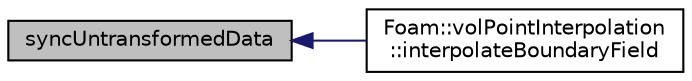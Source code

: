 digraph "syncUntransformedData"
{
  bgcolor="transparent";
  edge [fontname="Helvetica",fontsize="10",labelfontname="Helvetica",labelfontsize="10"];
  node [fontname="Helvetica",fontsize="10",shape=record];
  rankdir="LR";
  Node1 [label="syncUntransformedData",height=0.2,width=0.4,color="black", fillcolor="grey75", style="filled", fontcolor="black"];
  Node1 -> Node2 [dir="back",color="midnightblue",fontsize="10",style="solid",fontname="Helvetica"];
  Node2 [label="Foam::volPointInterpolation\l::interpolateBoundaryField",height=0.2,width=0.4,color="black",URL="$a02806.html#ae0a17963a0b9c6511a6090b3e4c65180",tooltip="Interpolate boundary field without applying constraints/boundary. "];
}

